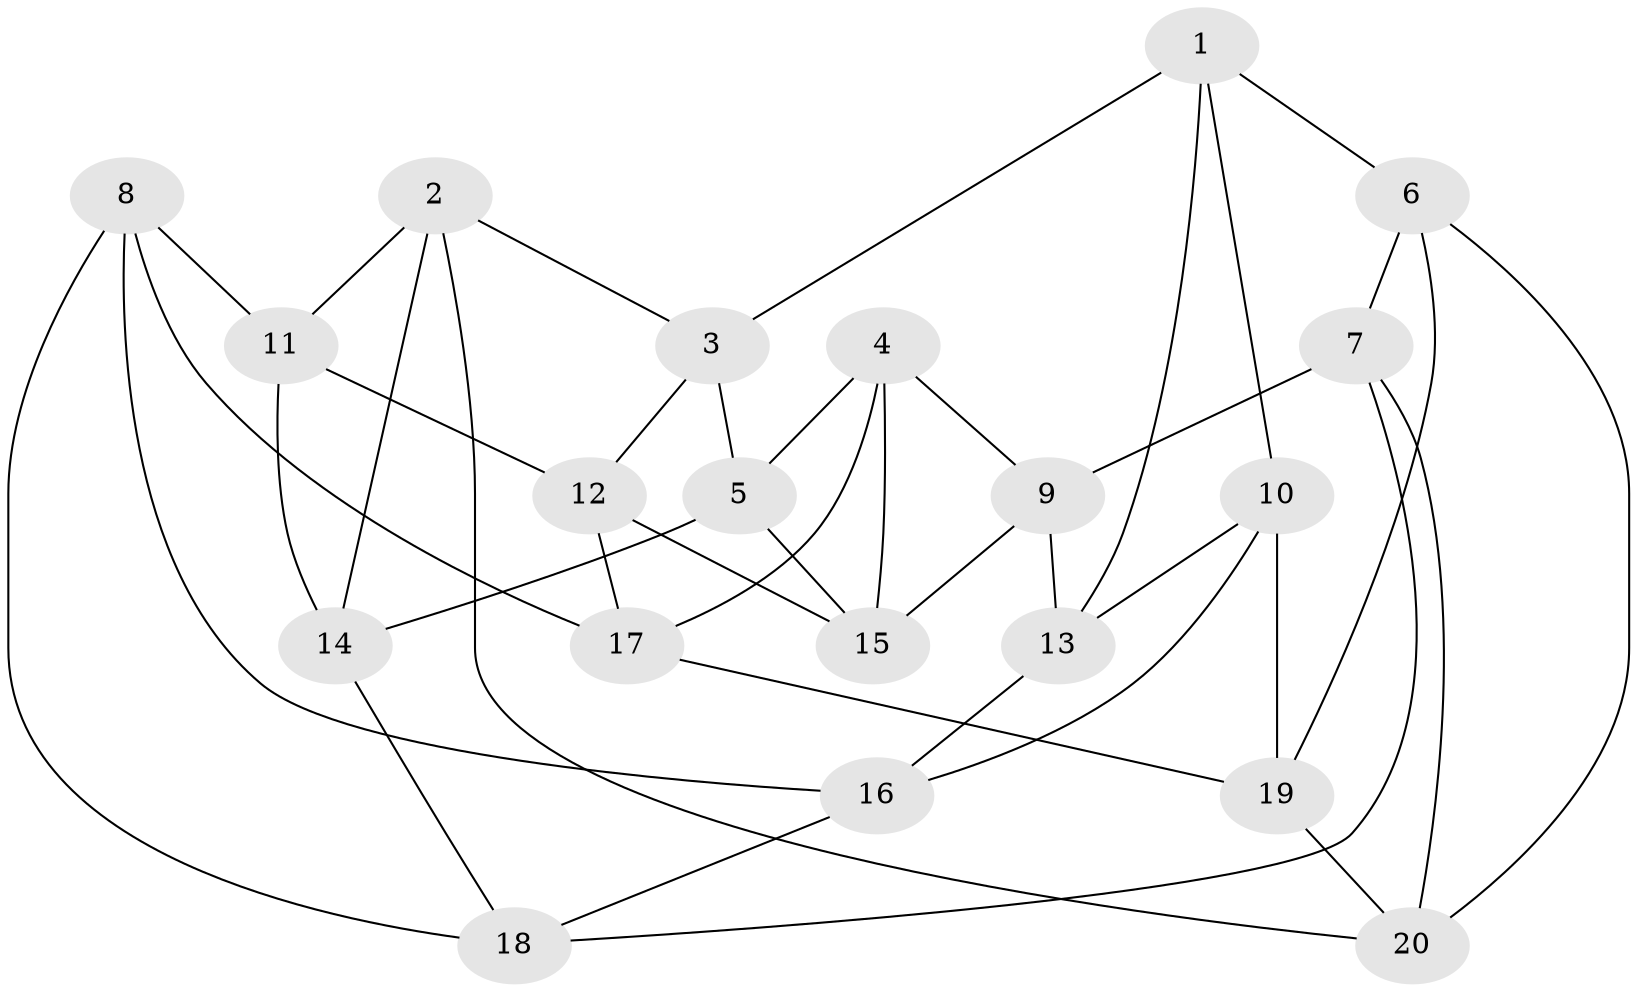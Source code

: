 // Generated by graph-tools (version 1.1) at 2025/46/02/15/25 05:46:28]
// undirected, 20 vertices, 40 edges
graph export_dot {
graph [start="1"]
  node [color=gray90,style=filled];
  1;
  2;
  3;
  4;
  5;
  6;
  7;
  8;
  9;
  10;
  11;
  12;
  13;
  14;
  15;
  16;
  17;
  18;
  19;
  20;
  1 -- 10;
  1 -- 13;
  1 -- 6;
  1 -- 3;
  2 -- 14;
  2 -- 3;
  2 -- 11;
  2 -- 20;
  3 -- 5;
  3 -- 12;
  4 -- 17;
  4 -- 5;
  4 -- 9;
  4 -- 15;
  5 -- 14;
  5 -- 15;
  6 -- 20;
  6 -- 7;
  6 -- 19;
  7 -- 9;
  7 -- 18;
  7 -- 20;
  8 -- 18;
  8 -- 11;
  8 -- 17;
  8 -- 16;
  9 -- 13;
  9 -- 15;
  10 -- 16;
  10 -- 19;
  10 -- 13;
  11 -- 14;
  11 -- 12;
  12 -- 17;
  12 -- 15;
  13 -- 16;
  14 -- 18;
  16 -- 18;
  17 -- 19;
  19 -- 20;
}
